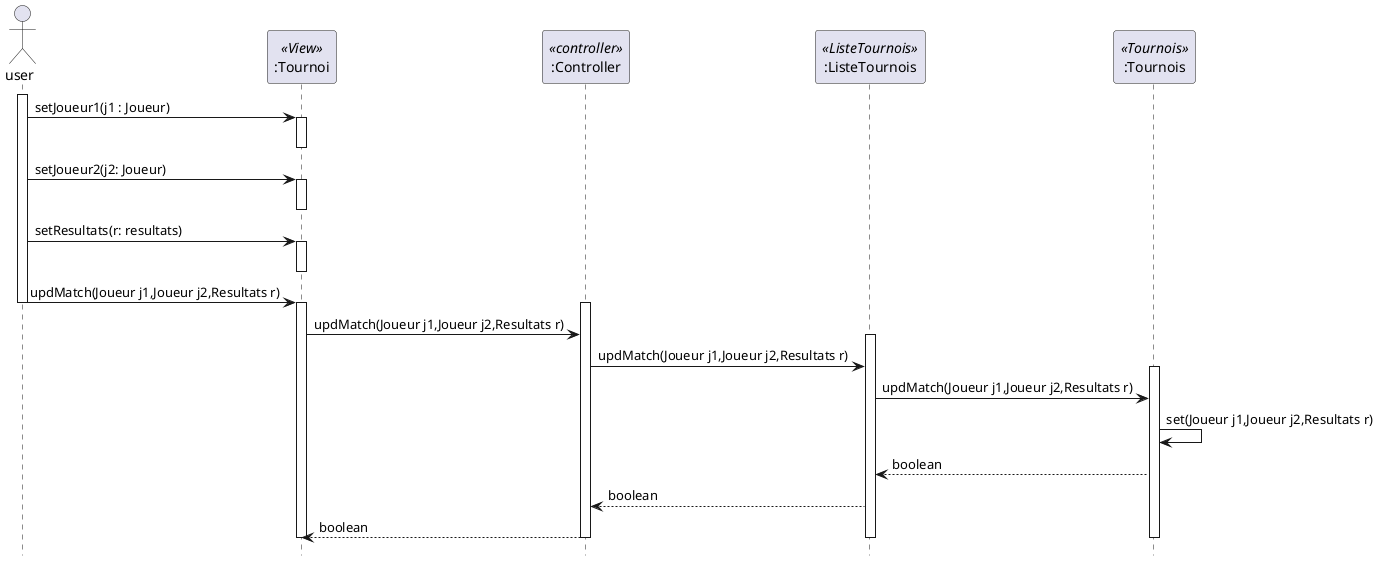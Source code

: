 @startuml SD_UPD_MATCH
hide footbox
skinparam shadowing false
actor user as u 
participant ":Tournoi" as v <<View>>
participant ":Controller" as c <<controller>>
participant ":ListeTournois" as lt <<ListeTournois>>
participant ":Tournois" as t <<Tournois>>


activate u
u -> v :setJoueur1(j1 : Joueur)
activate v
deactivate v
u -> v :setJoueur2(j2: Joueur)
activate v
deactivate v
u -> v :setResultats(r: resultats)
activate v
deactivate v
u -> v : updMatch(Joueur j1,Joueur j2,Resultats r)
deactivate u 
activate v
activate c
v -> c : updMatch(Joueur j1,Joueur j2,Resultats r)
activate lt
c -> lt : updMatch(Joueur j1,Joueur j2,Resultats r)
activate t
lt -> t :updMatch(Joueur j1,Joueur j2,Resultats r)
t -> t : set(Joueur j1,Joueur j2,Resultats r)
t --> lt : boolean
lt --> c : boolean
c --> v : boolean
deactivate v
deactivate lt
deactivate t
deactivate c
@enduml
